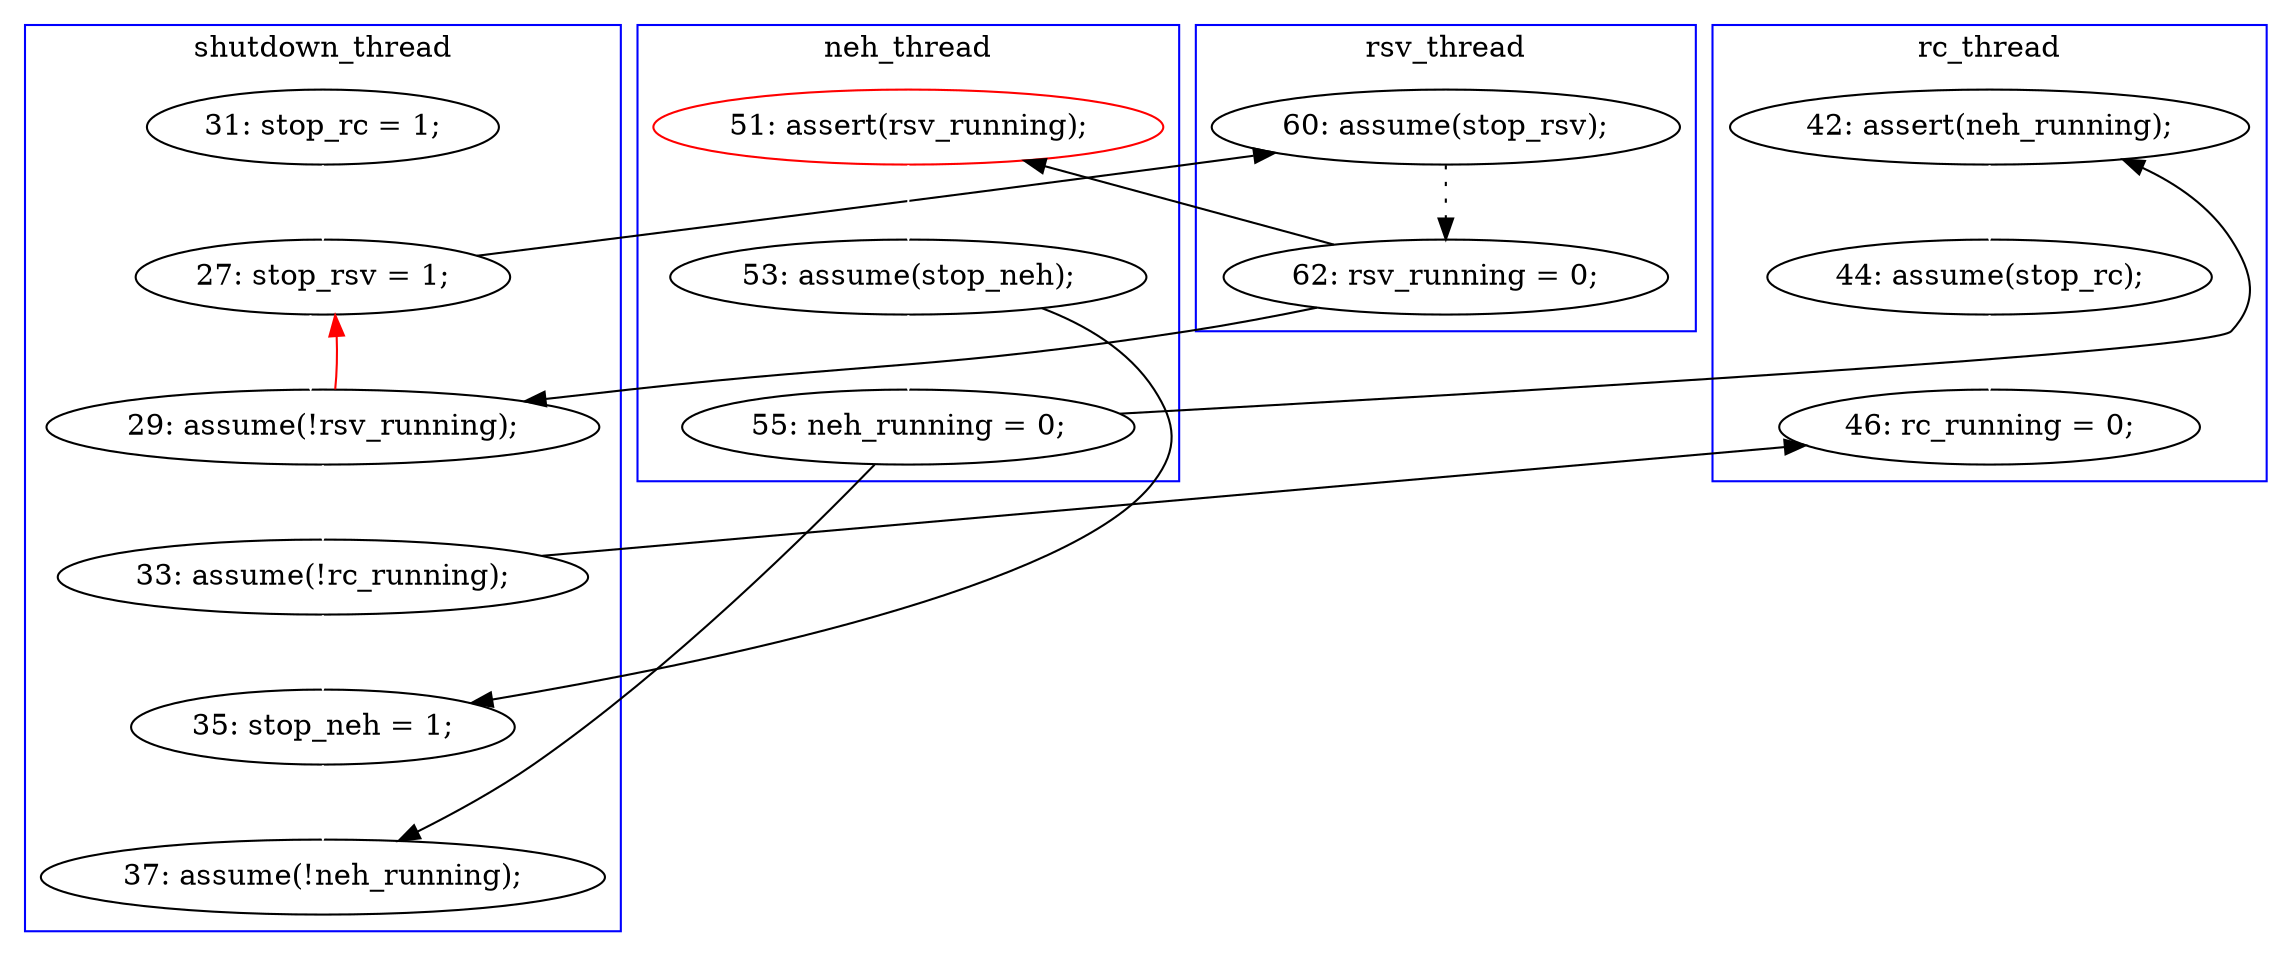 digraph Counterexample {
	12 -> 14 [color = white, style = solid]
	23 -> 26 [color = white, style = solid]
	25 -> 28 [color = white, style = solid]
	22 -> 30 [color = black, style = solid, constraint = false]
	21 -> 27 [color = black, style = solid, constraint = false]
	19 -> 23 [color = black, style = solid, constraint = false]
	23 -> 14 [color = red, style = solid, constraint = false]
	28 -> 31 [color = white, style = solid]
	21 -> 22 [color = white, style = solid]
	26 -> 31 [color = black, style = solid, constraint = false]
	22 -> 25 [color = black, style = solid, constraint = false]
	27 -> 30 [color = white, style = solid]
	14 -> 23 [color = white, style = solid]
	26 -> 27 [color = white, style = solid]
	17 -> 19 [color = black, style = dotted]
	19 -> 20 [color = black, style = solid, constraint = false]
	14 -> 17 [color = black, style = solid, constraint = false]
	20 -> 21 [color = white, style = solid]
	subgraph cluster1 {
		label = shutdown_thread
		color = blue
		26  [label = "33: assume(!rc_running);"]
		27  [label = "35: stop_neh = 1;"]
		12  [label = "31: stop_rc = 1;"]
		14  [label = "27: stop_rsv = 1;"]
		30  [label = "37: assume(!neh_running);"]
		23  [label = "29: assume(!rsv_running);"]
	}
	subgraph cluster3 {
		label = neh_thread
		color = blue
		20  [label = "51: assert(rsv_running);", color = red]
		21  [label = "53: assume(stop_neh);"]
		22  [label = "55: neh_running = 0;"]
	}
	subgraph cluster4 {
		label = rsv_thread
		color = blue
		17  [label = "60: assume(stop_rsv);"]
		19  [label = "62: rsv_running = 0;"]
	}
	subgraph cluster2 {
		label = rc_thread
		color = blue
		28  [label = "44: assume(stop_rc);"]
		31  [label = "46: rc_running = 0;"]
		25  [label = "42: assert(neh_running);"]
	}
}